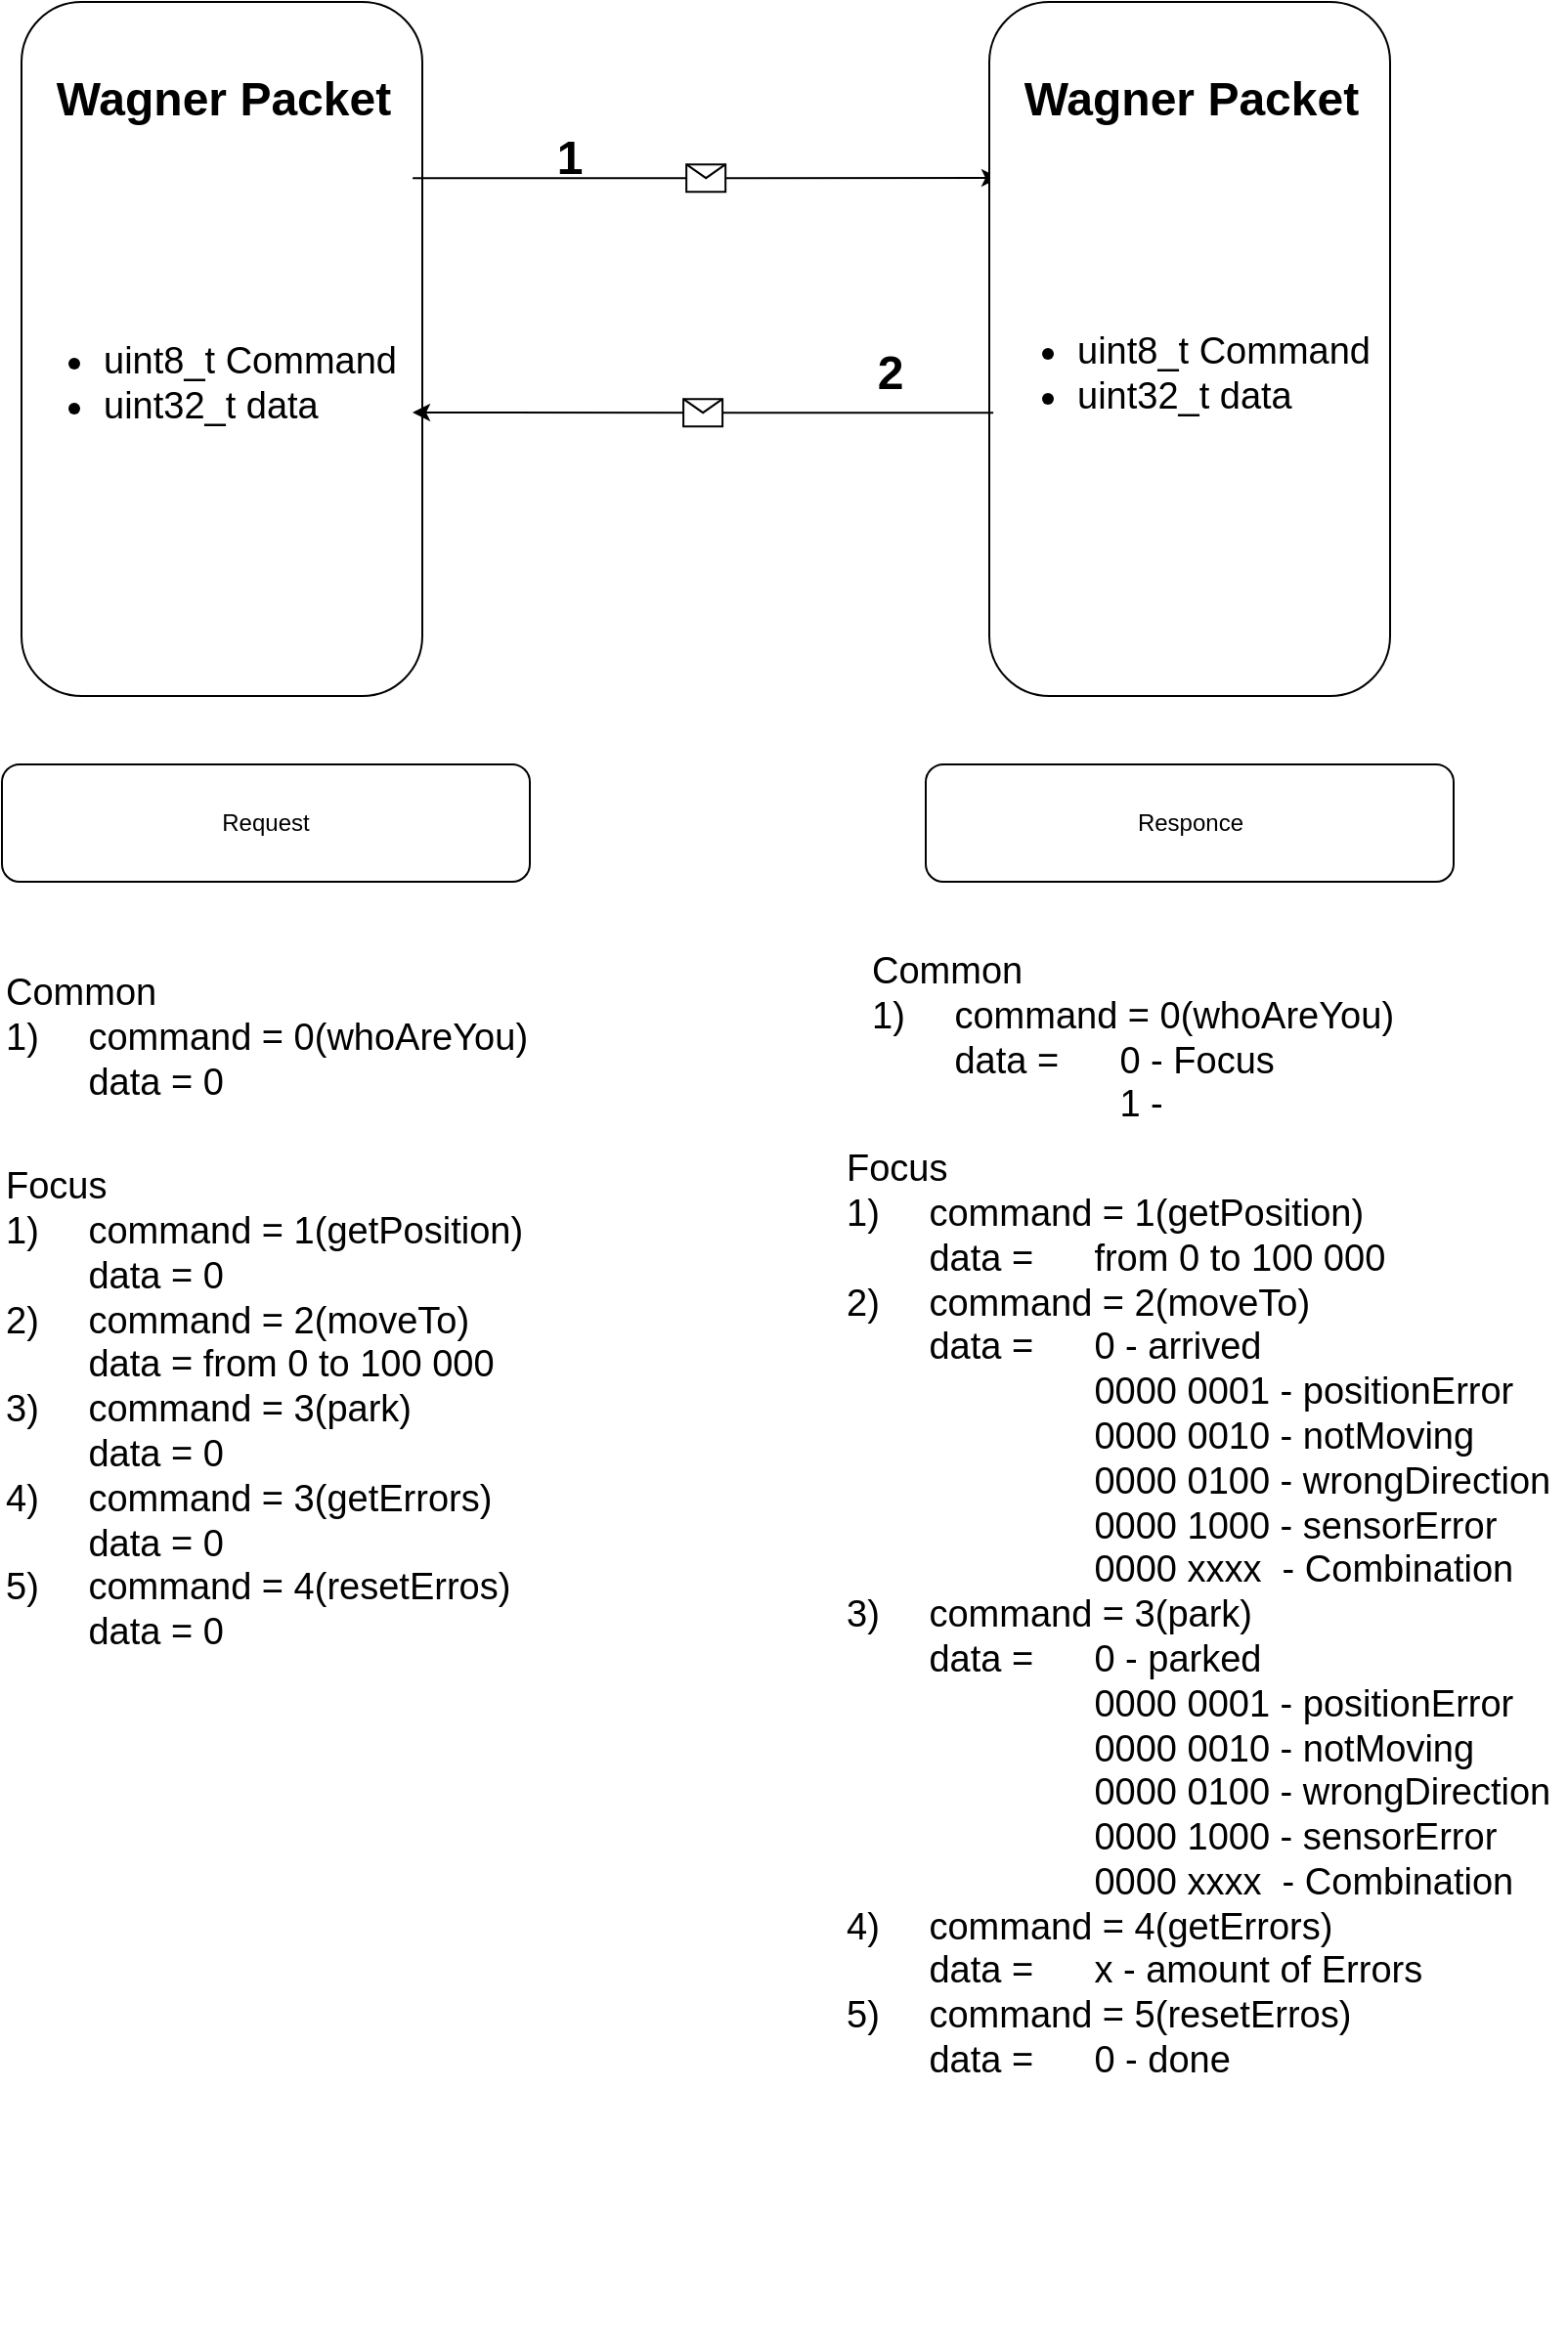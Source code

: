 <mxfile version="20.0.1" type="device"><diagram id="oiTlF44VMMRqDAOofuqA" name="Page-1"><mxGraphModel dx="1824" dy="1020" grid="1" gridSize="10" guides="1" tooltips="1" connect="1" arrows="1" fold="1" page="1" pageScale="1" pageWidth="827" pageHeight="1169" math="0" shadow="0"><root><mxCell id="0"/><mxCell id="1" parent="0"/><mxCell id="ZElLYo4zLrctBlLrPgaS-2" value="" style="rounded=1;whiteSpace=wrap;html=1;fontFamily=Helvetica;rotation=90;" parent="1" vertex="1"><mxGeometry x="-55" y="105" width="355" height="205" as="geometry"/></mxCell><mxCell id="ZElLYo4zLrctBlLrPgaS-3" value="" style="endArrow=classic;html=1;rounded=0;fontFamily=Helvetica;exitX=0.254;exitY=0.024;exitDx=0;exitDy=0;exitPerimeter=0;" parent="1" source="ZElLYo4zLrctBlLrPgaS-2" edge="1"><mxGeometry relative="1" as="geometry"><mxPoint x="230" y="120" as="sourcePoint"/><mxPoint x="520" y="120" as="targetPoint"/></mxGeometry></mxCell><mxCell id="ZElLYo4zLrctBlLrPgaS-4" value="" style="shape=message;html=1;outlineConnect=0;fontFamily=Helvetica;" parent="ZElLYo4zLrctBlLrPgaS-3" vertex="1"><mxGeometry width="20" height="14" relative="1" as="geometry"><mxPoint x="-10" y="-7" as="offset"/></mxGeometry></mxCell><mxCell id="ZElLYo4zLrctBlLrPgaS-6" value="&lt;ul style=&quot;font-size: 19px;&quot;&gt;&lt;li style=&quot;font-size: 19px;&quot;&gt;&lt;span style=&quot;background-color: initial;&quot;&gt;uint8_t Command&lt;/span&gt;&lt;br&gt;&lt;/li&gt;&lt;li style=&quot;font-size: 19px;&quot;&gt;uint32_t data&lt;/li&gt;&lt;/ul&gt;" style="text;strokeColor=none;fillColor=none;html=1;whiteSpace=wrap;verticalAlign=middle;overflow=hidden;fontFamily=Helvetica;fontSize=19;" parent="1" vertex="1"><mxGeometry x="20" y="150" width="200" height="150" as="geometry"/></mxCell><mxCell id="ZElLYo4zLrctBlLrPgaS-7" value="Wagner Packet" style="text;strokeColor=none;fillColor=none;html=1;fontSize=24;fontStyle=1;verticalAlign=middle;align=center;fontFamily=Helvetica;" parent="1" vertex="1"><mxGeometry x="72.5" y="55" width="100" height="50" as="geometry"/></mxCell><mxCell id="ZElLYo4zLrctBlLrPgaS-8" value="" style="rounded=1;whiteSpace=wrap;html=1;fontFamily=Helvetica;rotation=90;" parent="1" vertex="1"><mxGeometry x="440" y="105" width="355" height="205" as="geometry"/></mxCell><mxCell id="ZElLYo4zLrctBlLrPgaS-9" value="Wagner Packet" style="text;strokeColor=none;fillColor=none;html=1;fontSize=24;fontStyle=1;verticalAlign=middle;align=center;fontFamily=Helvetica;" parent="1" vertex="1"><mxGeometry x="567.5" y="55" width="100" height="50" as="geometry"/></mxCell><mxCell id="ZElLYo4zLrctBlLrPgaS-11" value="1" style="text;strokeColor=none;fillColor=none;html=1;fontSize=24;fontStyle=1;verticalAlign=middle;align=center;fontFamily=Helvetica;" parent="1" vertex="1"><mxGeometry x="250" y="90" width="100" height="40" as="geometry"/></mxCell><mxCell id="ZElLYo4zLrctBlLrPgaS-13" value="" style="endArrow=classic;html=1;rounded=0;fontFamily=Helvetica;exitX=0.592;exitY=0.99;exitDx=0;exitDy=0;exitPerimeter=0;" parent="1" source="ZElLYo4zLrctBlLrPgaS-8" edge="1"><mxGeometry relative="1" as="geometry"><mxPoint x="459" y="240" as="sourcePoint"/><mxPoint x="220" y="240" as="targetPoint"/></mxGeometry></mxCell><mxCell id="ZElLYo4zLrctBlLrPgaS-14" value="" style="shape=message;html=1;outlineConnect=0;fontFamily=Helvetica;" parent="ZElLYo4zLrctBlLrPgaS-13" vertex="1"><mxGeometry width="20" height="14" relative="1" as="geometry"><mxPoint x="-10" y="-7" as="offset"/></mxGeometry></mxCell><mxCell id="ZElLYo4zLrctBlLrPgaS-15" value="2" style="text;strokeColor=none;fillColor=none;html=1;fontSize=24;fontStyle=1;verticalAlign=middle;align=center;fontFamily=Helvetica;" parent="1" vertex="1"><mxGeometry x="414" y="200" width="100" height="40" as="geometry"/></mxCell><mxCell id="ZElLYo4zLrctBlLrPgaS-16" value="&lt;div&gt;Focus&lt;/div&gt;&lt;div&gt;1) &lt;span style=&quot;white-space: pre;&quot;&gt;&#9;&lt;/span&gt;&lt;span style=&quot;background-color: initial;&quot;&gt;command = 1(getPosition)&lt;/span&gt;&lt;/div&gt;&lt;div&gt;&lt;span style=&quot;white-space: pre;&quot;&gt;&#9;&lt;/span&gt;data = 0&lt;br&gt;&lt;/div&gt;&lt;div&gt;2)&lt;span style=&quot;white-space: pre;&quot;&gt;&#9;&lt;/span&gt;&lt;span style=&quot;background-color: initial;&quot;&gt;command = 2(moveTo)&lt;/span&gt;&lt;/div&gt;&lt;div&gt;&lt;span style=&quot;white-space: pre;&quot;&gt;&#9;&lt;/span&gt;data = from 0 to 100 000&lt;br&gt;&lt;/div&gt;&lt;div&gt;3) &lt;span style=&quot;white-space: pre;&quot;&gt;&#9;&lt;/span&gt;&lt;span style=&quot;background-color: initial;&quot;&gt;command = 3(park)&lt;/span&gt;&lt;/div&gt;&lt;div&gt;&lt;span style=&quot;white-space: pre;&quot;&gt;&#9;&lt;/span&gt;data = 0&lt;br&gt;&lt;/div&gt;&lt;div&gt;4)&lt;span style=&quot;white-space: pre;&quot;&gt;&#9;&lt;/span&gt;&lt;span style=&quot;background-color: initial;&quot;&gt;command = 3(getErrors)&lt;/span&gt;&lt;/div&gt;&lt;div&gt;&lt;span style=&quot;white-space: pre;&quot;&gt;&#9;&lt;/span&gt;data = 0&lt;br&gt;&lt;/div&gt;&lt;div&gt;5)&lt;span style=&quot;white-space: pre;&quot;&gt;&#9;&lt;/span&gt;&lt;span style=&quot;background-color: initial;&quot;&gt;command = 4(resetErros)&lt;/span&gt;&lt;/div&gt;&lt;div&gt;&lt;span style=&quot;white-space: pre;&quot;&gt;&#9;&lt;/span&gt;data = 0&lt;/div&gt;" style="text;strokeColor=none;fillColor=none;html=1;whiteSpace=wrap;verticalAlign=middle;overflow=hidden;fontFamily=Helvetica;fontSize=19;" parent="1" vertex="1"><mxGeometry x="10" y="470" width="330" height="560" as="geometry"/></mxCell><mxCell id="KoIHrCatq8Dutg20U6S6-1" value="&lt;ul style=&quot;font-size: 19px;&quot;&gt;&lt;li style=&quot;font-size: 19px;&quot;&gt;&lt;span style=&quot;background-color: initial;&quot;&gt;uint8_t Command&lt;/span&gt;&lt;br&gt;&lt;/li&gt;&lt;li style=&quot;font-size: 19px;&quot;&gt;uint32_t data&lt;/li&gt;&lt;/ul&gt;" style="text;strokeColor=none;fillColor=none;html=1;whiteSpace=wrap;verticalAlign=middle;overflow=hidden;fontFamily=Helvetica;fontSize=19;" parent="1" vertex="1"><mxGeometry x="517.5" y="145" width="200" height="150" as="geometry"/></mxCell><mxCell id="KoIHrCatq8Dutg20U6S6-7" value="&lt;div&gt;Common&lt;/div&gt;&lt;div&gt;1)&lt;span style=&quot;white-space: pre;&quot;&gt;&#9;&lt;/span&gt;&lt;span style=&quot;background-color: initial;&quot;&gt;command = 0(whoAreYou)&lt;/span&gt;&lt;/div&gt;&lt;div&gt;&lt;span style=&quot;white-space: pre;&quot;&gt;&#9;&lt;/span&gt;data = 0&lt;/div&gt;" style="text;strokeColor=none;fillColor=none;html=1;whiteSpace=wrap;verticalAlign=middle;overflow=hidden;fontFamily=Helvetica;fontSize=19;" parent="1" vertex="1"><mxGeometry x="10" y="500" width="330" height="120" as="geometry"/></mxCell><mxCell id="KoIHrCatq8Dutg20U6S6-9" value="Request" style="rounded=1;whiteSpace=wrap;html=1;" parent="1" vertex="1"><mxGeometry x="10" y="420" width="270" height="60" as="geometry"/></mxCell><mxCell id="KoIHrCatq8Dutg20U6S6-10" value="Responce" style="rounded=1;whiteSpace=wrap;html=1;" parent="1" vertex="1"><mxGeometry x="482.5" y="420" width="270" height="60" as="geometry"/></mxCell><mxCell id="KoIHrCatq8Dutg20U6S6-12" value="&lt;div&gt;Focus&lt;/div&gt;&lt;div&gt;1)&amp;nbsp;&lt;span style=&quot;white-space: pre;&quot;&gt;&#9;&lt;/span&gt;&lt;span style=&quot;background-color: initial;&quot;&gt;command = 1(getPosition)&lt;/span&gt;&lt;/div&gt;&lt;div&gt;&lt;span style=&quot;&quot;&gt;&#9;&lt;/span&gt;&lt;span style=&quot;white-space: pre;&quot;&gt;&#9;&lt;/span&gt;data = &lt;span style=&quot;white-space: pre;&quot;&gt;&#9;&lt;/span&gt;from 0 to 100 000&lt;br&gt;&lt;/div&gt;&lt;div&gt;2)&lt;span style=&quot;white-space: pre;&quot;&gt;&#9;&lt;/span&gt;&lt;span style=&quot;background-color: initial;&quot;&gt;command = 2(moveTo)&lt;/span&gt;&lt;/div&gt;&lt;div&gt;&lt;span style=&quot;&quot;&gt;&#9;&lt;/span&gt;&lt;span style=&quot;white-space: pre;&quot;&gt;&#9;&lt;/span&gt;data =&amp;nbsp; &lt;span style=&quot;white-space: pre;&quot;&gt;&#9;&lt;/span&gt;0 - arrived&lt;/div&gt;&lt;div&gt;&lt;span style=&quot;&quot;&gt;&#9;&lt;/span&gt;&lt;span style=&quot;&quot;&gt;&#9;&lt;/span&gt;&lt;span style=&quot;white-space: pre;&quot;&gt;&#9;&lt;/span&gt;&lt;span style=&quot;white-space: pre;&quot;&gt;&#9;&lt;span style=&quot;white-space: pre;&quot;&gt;&#9;&lt;/span&gt;&lt;/span&gt;0000 0001 - positionError&lt;br&gt;&lt;/div&gt;&lt;div&gt;&lt;span style=&quot;&quot;&gt;&#9;&lt;/span&gt;&lt;span style=&quot;&quot;&gt;&#9;&lt;/span&gt;&lt;span style=&quot;white-space: pre;&quot;&gt;&#9;&lt;/span&gt;&lt;span style=&quot;white-space: pre;&quot;&gt;&#9;&lt;span style=&quot;white-space: pre;&quot;&gt;&#9;&lt;/span&gt;&lt;/span&gt;0000 0010 - notMoving&lt;br&gt;&lt;/div&gt;&lt;div&gt;&lt;span style=&quot;&quot;&gt;&#9;&lt;/span&gt;&lt;span style=&quot;&quot;&gt;&#9;&lt;/span&gt;&lt;span style=&quot;white-space: pre;&quot;&gt;&#9;&lt;/span&gt;&lt;span style=&quot;white-space: pre;&quot;&gt;&#9;&lt;span style=&quot;white-space: pre;&quot;&gt;&#9;&lt;/span&gt;&lt;/span&gt;0000 0100 - wrongDirection&lt;span style=&quot;&quot;&gt;&#9;&lt;/span&gt;&lt;br&gt;&lt;/div&gt;&lt;div&gt;&lt;span style=&quot;&quot;&gt;&#9;&lt;/span&gt;&lt;span style=&quot;&quot;&gt;&#9;&lt;/span&gt;&lt;span style=&quot;white-space: pre;&quot;&gt;&#9;&lt;/span&gt;&lt;span style=&quot;white-space: pre;&quot;&gt;&#9;&lt;span style=&quot;white-space: pre;&quot;&gt;&#9;&lt;/span&gt;&lt;/span&gt;0000 1000 - sensorError&lt;br&gt;&lt;/div&gt;&lt;div&gt;&lt;span style=&quot;&quot;&gt;&#9;&lt;/span&gt;&lt;span style=&quot;&quot;&gt;&#9;&lt;/span&gt;&lt;span style=&quot;white-space: pre;&quot;&gt;&#9;&lt;/span&gt;&lt;span style=&quot;white-space: pre;&quot;&gt;&#9;&lt;span style=&quot;white-space: pre;&quot;&gt;&#9;&lt;/span&gt;&lt;/span&gt;0000 xxxx&amp;nbsp; - Combination&lt;br&gt;&lt;/div&gt;&lt;div&gt;3)&amp;nbsp;&lt;span style=&quot;white-space: pre;&quot;&gt;&#9;&lt;/span&gt;&lt;span style=&quot;background-color: initial;&quot;&gt;command = 3(park)&lt;/span&gt;&lt;/div&gt;&lt;div&gt;&lt;span style=&quot;&quot;&gt;&#9;&lt;/span&gt;&lt;span style=&quot;white-space: pre;&quot;&gt;&#9;&lt;/span&gt;data = &lt;span style=&quot;white-space: pre;&quot;&gt;&#9;&lt;/span&gt;0 - parked&lt;/div&gt;&lt;div&gt;&lt;span style=&quot;&quot;&gt;&#9;&lt;/span&gt;&lt;span style=&quot;&quot;&gt;&#9;&lt;/span&gt;&lt;span style=&quot;background-color: initial;&quot;&gt;&#9;&lt;/span&gt;&lt;span style=&quot;background-color: initial;&quot;&gt;&#9;&lt;/span&gt;&lt;span style=&quot;background-color: initial;&quot;&gt;&lt;span style=&quot;white-space: pre;&quot;&gt;&#9;&lt;/span&gt;&lt;span style=&quot;white-space: pre;&quot;&gt;&#9;&lt;span style=&quot;white-space: pre;&quot;&gt;&#9;&lt;/span&gt;&lt;/span&gt;0000 0001 - positionError&lt;/span&gt;&lt;br&gt;&lt;/div&gt;&lt;div&gt;&lt;span style=&quot;&quot;&gt;&#9;&lt;/span&gt;&lt;span style=&quot;&quot;&gt;&#9;&lt;/span&gt;&lt;span style=&quot;white-space: pre;&quot;&gt;&#9;&lt;/span&gt;&lt;span style=&quot;white-space: pre;&quot;&gt;&#9;&lt;span style=&quot;white-space: pre;&quot;&gt;&#9;&lt;/span&gt;&lt;/span&gt;0000 0010 - notMoving&lt;br&gt;&lt;/div&gt;&lt;div&gt;&lt;span style=&quot;&quot;&gt;&#9;&lt;/span&gt;&lt;span style=&quot;&quot;&gt;&#9;&lt;/span&gt;&lt;span style=&quot;white-space: pre;&quot;&gt;&#9;&lt;/span&gt;&lt;span style=&quot;white-space: pre;&quot;&gt;&#9;&lt;span style=&quot;white-space: pre;&quot;&gt;&#9;&lt;/span&gt;&lt;/span&gt;0000 0100 - wrongDirection&lt;span style=&quot;&quot;&gt;&#9;&lt;/span&gt;&lt;br&gt;&lt;/div&gt;&lt;div&gt;&lt;span style=&quot;&quot;&gt;&#9;&lt;/span&gt;&lt;span style=&quot;&quot;&gt;&#9;&lt;/span&gt;&lt;span style=&quot;white-space: pre;&quot;&gt;&#9;&lt;/span&gt;&lt;span style=&quot;white-space: pre;&quot;&gt;&#9;&lt;span style=&quot;white-space: pre;&quot;&gt;&#9;&lt;/span&gt;&lt;/span&gt;0000 1000 - sensorError&lt;br&gt;&lt;/div&gt;&lt;div&gt;&lt;span style=&quot;&quot;&gt;&#9;&lt;/span&gt;&lt;span style=&quot;&quot;&gt;&#9;&lt;/span&gt;&lt;span style=&quot;white-space: pre;&quot;&gt;&#9;&lt;/span&gt;&lt;span style=&quot;white-space: pre;&quot;&gt;&#9;&lt;span style=&quot;white-space: pre;&quot;&gt;&#9;&lt;/span&gt;&lt;/span&gt;0000 xxxx&amp;nbsp; - Combination&lt;/div&gt;&lt;div&gt;4)&lt;span style=&quot;white-space: pre;&quot;&gt;&#9;&lt;/span&gt;&lt;span style=&quot;background-color: initial;&quot;&gt;command = 4(getErrors)&lt;/span&gt;&lt;/div&gt;&lt;div&gt;&lt;span style=&quot;&quot;&gt;&#9;&lt;/span&gt;&lt;span style=&quot;white-space: pre;&quot;&gt;&#9;&lt;/span&gt;data = &lt;span style=&quot;white-space: pre;&quot;&gt;&#9;&lt;/span&gt;x - amount of Errors&lt;/div&gt;&lt;div&gt;5)&lt;span style=&quot;white-space: pre;&quot;&gt;&#9;&lt;/span&gt;&lt;span style=&quot;background-color: initial;&quot;&gt;command = 5(resetErros)&lt;/span&gt;&lt;/div&gt;&lt;div&gt;&lt;span style=&quot;&quot;&gt;&#9;&lt;/span&gt;&lt;span style=&quot;white-space: pre;&quot;&gt;&#9;&lt;/span&gt;data = &lt;span style=&quot;white-space: pre;&quot;&gt;&#9;&lt;/span&gt;0 - done&lt;/div&gt;" style="text;strokeColor=none;fillColor=none;html=1;whiteSpace=wrap;verticalAlign=middle;overflow=hidden;fontFamily=Helvetica;fontSize=19;" parent="1" vertex="1"><mxGeometry x="440" y="480" width="370" height="750" as="geometry"/></mxCell><mxCell id="KoIHrCatq8Dutg20U6S6-13" value="&lt;div&gt;Common&lt;/div&gt;&lt;div&gt;1) &lt;span style=&quot;white-space: pre;&quot;&gt;&#9;&lt;/span&gt;&lt;span style=&quot;background-color: initial;&quot;&gt;command = 0(whoAreYou)&lt;/span&gt;&lt;/div&gt;&lt;div&gt;&lt;span style=&quot;white-space: pre;&quot;&gt;&#9;&lt;/span&gt;data =&lt;span style=&quot;white-space: pre;&quot;&gt;&#9;&lt;/span&gt;0 - Focus&lt;/div&gt;&lt;div&gt;&lt;span style=&quot;background-color: initial; white-space: pre;&quot;&gt;&lt;span style=&quot;white-space: pre;&quot;&gt;&#9;&lt;/span&gt;&lt;span style=&quot;white-space: pre;&quot;&gt;&#9;&lt;/span&gt;&lt;span style=&quot;white-space: pre;&quot;&gt;&#9;&lt;/span&gt;1 - &#9;&lt;/span&gt;&lt;/div&gt;" style="text;strokeColor=none;fillColor=none;html=1;whiteSpace=wrap;verticalAlign=middle;overflow=hidden;fontFamily=Helvetica;fontSize=19;" parent="1" vertex="1"><mxGeometry x="452.5" y="500" width="330" height="120" as="geometry"/></mxCell></root></mxGraphModel></diagram></mxfile>
